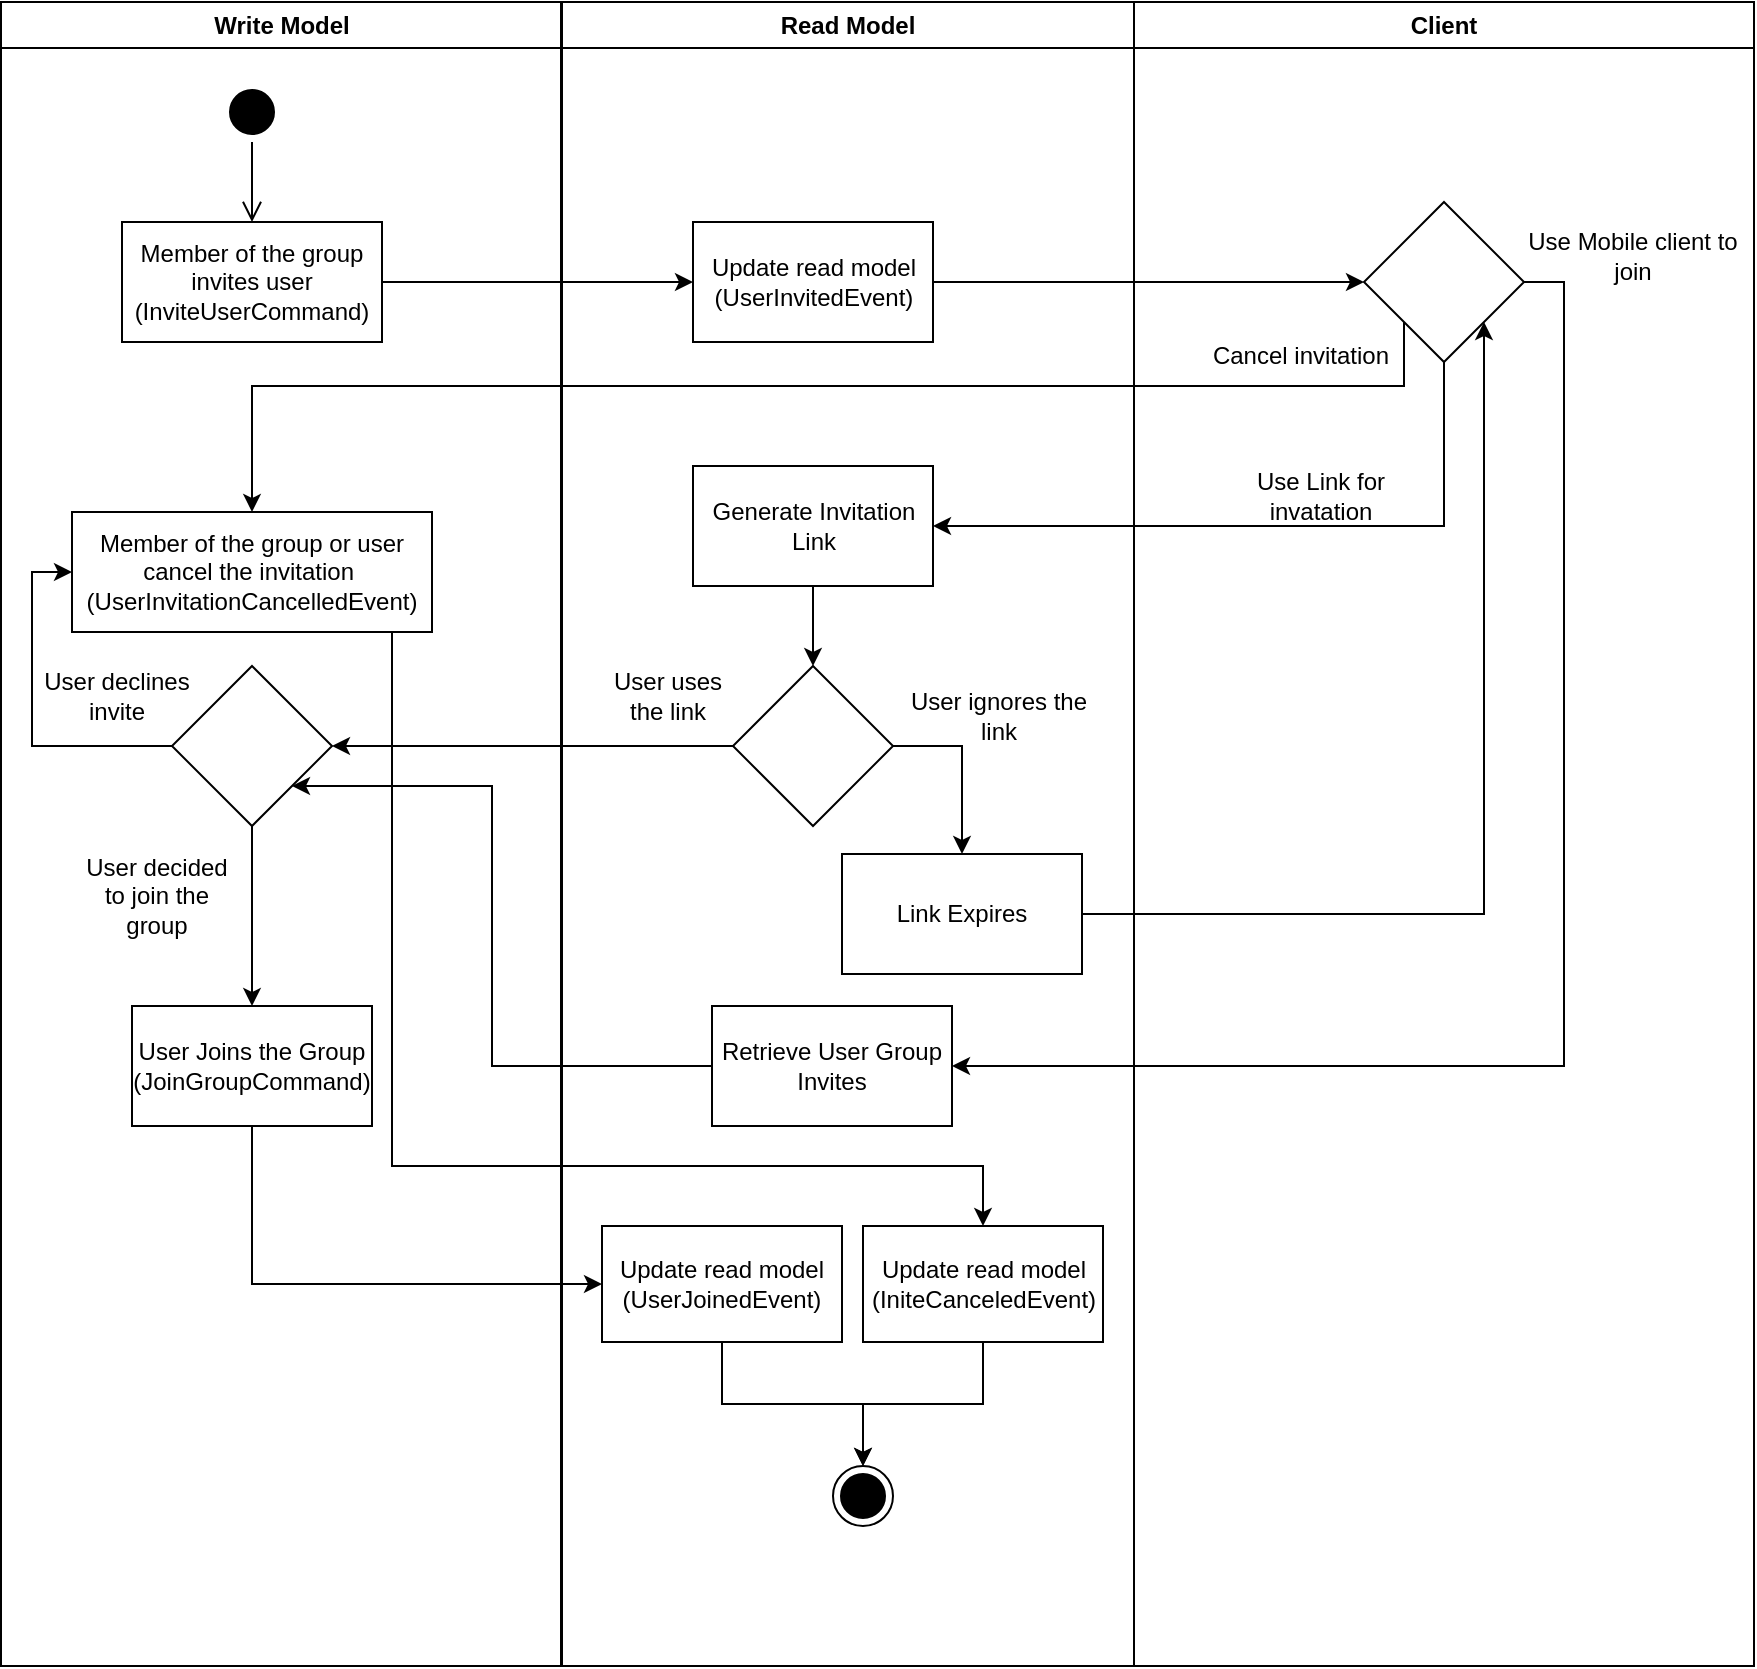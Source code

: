 <mxfile version="25.0.3">
  <diagram name="Page-1" id="e7e014a7-5840-1c2e-5031-d8a46d1fe8dd">
    <mxGraphModel dx="1423" dy="747" grid="1" gridSize="10" guides="1" tooltips="1" connect="1" arrows="1" fold="1" page="1" pageScale="1" pageWidth="1169" pageHeight="826" background="none" math="0" shadow="0">
      <root>
        <mxCell id="0" />
        <mxCell id="1" parent="0" />
        <mxCell id="2" value="Write Model" style="swimlane;whiteSpace=wrap" parent="1" vertex="1">
          <mxGeometry x="164.5" y="128" width="280" height="832" as="geometry" />
        </mxCell>
        <mxCell id="5" value="" style="ellipse;shape=startState;fillColor=#000000;strokeColor=#000000;" parent="2" vertex="1">
          <mxGeometry x="110.5" y="40" width="30" height="30" as="geometry" />
        </mxCell>
        <mxCell id="6" value="" style="edgeStyle=elbowEdgeStyle;elbow=horizontal;verticalAlign=bottom;endArrow=open;endSize=8;strokeColor=#000000;endFill=1;rounded=0" parent="2" source="5" target="7" edge="1">
          <mxGeometry x="100" y="40" as="geometry">
            <mxPoint x="115" y="110" as="targetPoint" />
          </mxGeometry>
        </mxCell>
        <mxCell id="7" value="Member of the group invites user (InviteUserCommand)" style="whiteSpace=wrap;" parent="2" vertex="1">
          <mxGeometry x="60.5" y="110" width="130" height="60" as="geometry" />
        </mxCell>
        <mxCell id="Wqubv2_1JUiM6QfTQGOP-86" value="&lt;div&gt;User Joins the Group&lt;/div&gt;(JoinGroupCommand)" style="rounded=0;whiteSpace=wrap;html=1;direction=west;" vertex="1" parent="2">
          <mxGeometry x="65.5" y="502" width="120" height="60" as="geometry" />
        </mxCell>
        <mxCell id="Wqubv2_1JUiM6QfTQGOP-115" value="Member of the group or user cancel the invitation &#xa;(UserInvitationCancelledEvent)" style="whiteSpace=wrap;" vertex="1" parent="2">
          <mxGeometry x="35.5" y="255" width="180" height="60" as="geometry" />
        </mxCell>
        <mxCell id="Wqubv2_1JUiM6QfTQGOP-120" style="edgeStyle=orthogonalEdgeStyle;rounded=0;orthogonalLoop=1;jettySize=auto;html=1;exitX=0;exitY=0.5;exitDx=0;exitDy=0;entryX=0;entryY=0.5;entryDx=0;entryDy=0;" edge="1" parent="2" source="Wqubv2_1JUiM6QfTQGOP-118" target="Wqubv2_1JUiM6QfTQGOP-115">
          <mxGeometry relative="1" as="geometry" />
        </mxCell>
        <mxCell id="Wqubv2_1JUiM6QfTQGOP-121" style="edgeStyle=orthogonalEdgeStyle;rounded=0;orthogonalLoop=1;jettySize=auto;html=1;exitX=0.5;exitY=1;exitDx=0;exitDy=0;entryX=0.5;entryY=1;entryDx=0;entryDy=0;" edge="1" parent="2" source="Wqubv2_1JUiM6QfTQGOP-118" target="Wqubv2_1JUiM6QfTQGOP-86">
          <mxGeometry relative="1" as="geometry" />
        </mxCell>
        <mxCell id="Wqubv2_1JUiM6QfTQGOP-118" value="" style="rhombus;whiteSpace=wrap;html=1;" vertex="1" parent="2">
          <mxGeometry x="85.5" y="332" width="80" height="80" as="geometry" />
        </mxCell>
        <mxCell id="Wqubv2_1JUiM6QfTQGOP-123" value="User decided to join the group" style="text;html=1;align=center;verticalAlign=middle;whiteSpace=wrap;rounded=0;" vertex="1" parent="2">
          <mxGeometry x="35.5" y="432" width="84.5" height="30" as="geometry" />
        </mxCell>
        <mxCell id="Wqubv2_1JUiM6QfTQGOP-124" value="User declines invite" style="text;html=1;align=center;verticalAlign=middle;whiteSpace=wrap;rounded=0;" vertex="1" parent="2">
          <mxGeometry x="15.5" y="332" width="84.5" height="30" as="geometry" />
        </mxCell>
        <mxCell id="3" value="Read Model" style="swimlane;whiteSpace=wrap;startSize=23;" parent="1" vertex="1">
          <mxGeometry x="445" y="128" width="286" height="832" as="geometry" />
        </mxCell>
        <mxCell id="Wqubv2_1JUiM6QfTQGOP-65" value="Update read model&lt;div&gt;(UserInvitedEvent)&lt;/div&gt;" style="rounded=0;whiteSpace=wrap;html=1;" vertex="1" parent="3">
          <mxGeometry x="65.5" y="110" width="120" height="60" as="geometry" />
        </mxCell>
        <mxCell id="Wqubv2_1JUiM6QfTQGOP-88" style="edgeStyle=orthogonalEdgeStyle;rounded=0;orthogonalLoop=1;jettySize=auto;html=1;exitX=0.5;exitY=1;exitDx=0;exitDy=0;entryX=0.5;entryY=0;entryDx=0;entryDy=0;" edge="1" parent="3" source="Wqubv2_1JUiM6QfTQGOP-66" target="Wqubv2_1JUiM6QfTQGOP-80">
          <mxGeometry relative="1" as="geometry" />
        </mxCell>
        <mxCell id="Wqubv2_1JUiM6QfTQGOP-66" value="Generate Invitation Link" style="rounded=0;whiteSpace=wrap;html=1;" vertex="1" parent="3">
          <mxGeometry x="65.5" y="232" width="120" height="60" as="geometry" />
        </mxCell>
        <mxCell id="Wqubv2_1JUiM6QfTQGOP-77" value="Retrieve User Group Invites" style="rounded=0;whiteSpace=wrap;html=1;" vertex="1" parent="3">
          <mxGeometry x="75" y="502" width="120" height="60" as="geometry" />
        </mxCell>
        <mxCell id="Wqubv2_1JUiM6QfTQGOP-92" style="edgeStyle=orthogonalEdgeStyle;rounded=0;orthogonalLoop=1;jettySize=auto;html=1;exitX=1;exitY=0.5;exitDx=0;exitDy=0;entryX=0.5;entryY=0;entryDx=0;entryDy=0;" edge="1" parent="3" source="Wqubv2_1JUiM6QfTQGOP-80" target="Wqubv2_1JUiM6QfTQGOP-82">
          <mxGeometry relative="1" as="geometry" />
        </mxCell>
        <mxCell id="Wqubv2_1JUiM6QfTQGOP-80" value="" style="rhombus;whiteSpace=wrap;html=1;" vertex="1" parent="3">
          <mxGeometry x="85.5" y="332" width="80" height="80" as="geometry" />
        </mxCell>
        <mxCell id="Wqubv2_1JUiM6QfTQGOP-82" value="Link Expires" style="rounded=0;whiteSpace=wrap;html=1;" vertex="1" parent="3">
          <mxGeometry x="140" y="426" width="120" height="60" as="geometry" />
        </mxCell>
        <mxCell id="Wqubv2_1JUiM6QfTQGOP-97" value="User uses the link" style="text;html=1;align=center;verticalAlign=middle;whiteSpace=wrap;rounded=0;" vertex="1" parent="3">
          <mxGeometry x="23" y="332" width="60" height="30" as="geometry" />
        </mxCell>
        <mxCell id="Wqubv2_1JUiM6QfTQGOP-101" value="User ignores the link" style="text;html=1;align=center;verticalAlign=middle;whiteSpace=wrap;rounded=0;" vertex="1" parent="3">
          <mxGeometry x="165.5" y="342" width="105" height="30" as="geometry" />
        </mxCell>
        <mxCell id="Wqubv2_1JUiM6QfTQGOP-105" value="" style="ellipse;html=1;shape=endState;fillColor=#000000;strokeColor=#000000;" vertex="1" parent="3">
          <mxGeometry x="135.5" y="732" width="30" height="30" as="geometry" />
        </mxCell>
        <mxCell id="Wqubv2_1JUiM6QfTQGOP-112" style="edgeStyle=orthogonalEdgeStyle;rounded=0;orthogonalLoop=1;jettySize=auto;html=1;exitX=0.5;exitY=1;exitDx=0;exitDy=0;entryX=0.5;entryY=0;entryDx=0;entryDy=0;" edge="1" parent="3" source="Wqubv2_1JUiM6QfTQGOP-111" target="Wqubv2_1JUiM6QfTQGOP-105">
          <mxGeometry relative="1" as="geometry" />
        </mxCell>
        <mxCell id="Wqubv2_1JUiM6QfTQGOP-111" value="Update read model&lt;div&gt;(UserJoinedEvent)&lt;/div&gt;" style="rounded=0;whiteSpace=wrap;html=1;" vertex="1" parent="3">
          <mxGeometry x="20" y="612" width="120" height="58" as="geometry" />
        </mxCell>
        <mxCell id="Wqubv2_1JUiM6QfTQGOP-126" style="edgeStyle=orthogonalEdgeStyle;rounded=0;orthogonalLoop=1;jettySize=auto;html=1;exitX=0.5;exitY=1;exitDx=0;exitDy=0;entryX=0.5;entryY=0;entryDx=0;entryDy=0;" edge="1" parent="3" source="Wqubv2_1JUiM6QfTQGOP-125" target="Wqubv2_1JUiM6QfTQGOP-105">
          <mxGeometry relative="1" as="geometry" />
        </mxCell>
        <mxCell id="Wqubv2_1JUiM6QfTQGOP-125" value="Update read model&lt;div&gt;(IniteCanceledEvent)&lt;/div&gt;" style="rounded=0;whiteSpace=wrap;html=1;" vertex="1" parent="3">
          <mxGeometry x="150.5" y="612" width="120" height="58" as="geometry" />
        </mxCell>
        <mxCell id="Wqubv2_1JUiM6QfTQGOP-43" value="Client" style="swimlane;whiteSpace=wrap;startSize=23;" vertex="1" parent="1">
          <mxGeometry x="731" y="128" width="310" height="832" as="geometry" />
        </mxCell>
        <mxCell id="Wqubv2_1JUiM6QfTQGOP-68" value="" style="rhombus;whiteSpace=wrap;html=1;" vertex="1" parent="Wqubv2_1JUiM6QfTQGOP-43">
          <mxGeometry x="115" y="100" width="80" height="80" as="geometry" />
        </mxCell>
        <mxCell id="Wqubv2_1JUiM6QfTQGOP-98" value="Use Link for invatation" style="text;html=1;align=center;verticalAlign=middle;whiteSpace=wrap;rounded=0;" vertex="1" parent="Wqubv2_1JUiM6QfTQGOP-43">
          <mxGeometry x="39" y="232" width="109" height="30" as="geometry" />
        </mxCell>
        <mxCell id="Wqubv2_1JUiM6QfTQGOP-100" value="Use Mobile client to join" style="text;html=1;align=center;verticalAlign=middle;whiteSpace=wrap;rounded=0;" vertex="1" parent="Wqubv2_1JUiM6QfTQGOP-43">
          <mxGeometry x="195" y="112" width="109" height="30" as="geometry" />
        </mxCell>
        <mxCell id="Wqubv2_1JUiM6QfTQGOP-117" value="Cancel invitation" style="text;html=1;align=center;verticalAlign=middle;whiteSpace=wrap;rounded=0;" vertex="1" parent="Wqubv2_1JUiM6QfTQGOP-43">
          <mxGeometry x="29" y="162" width="109" height="30" as="geometry" />
        </mxCell>
        <mxCell id="Wqubv2_1JUiM6QfTQGOP-73" style="edgeStyle=orthogonalEdgeStyle;rounded=0;orthogonalLoop=1;jettySize=auto;html=1;exitX=1;exitY=0.5;exitDx=0;exitDy=0;entryX=0;entryY=0.5;entryDx=0;entryDy=0;" edge="1" parent="1" source="Wqubv2_1JUiM6QfTQGOP-65" target="Wqubv2_1JUiM6QfTQGOP-68">
          <mxGeometry relative="1" as="geometry">
            <mxPoint x="865.4" y="267.64" as="targetPoint" />
          </mxGeometry>
        </mxCell>
        <mxCell id="Wqubv2_1JUiM6QfTQGOP-78" style="edgeStyle=orthogonalEdgeStyle;rounded=0;orthogonalLoop=1;jettySize=auto;html=1;exitX=1;exitY=0.5;exitDx=0;exitDy=0;entryX=1;entryY=0.5;entryDx=0;entryDy=0;" edge="1" parent="1" source="Wqubv2_1JUiM6QfTQGOP-68" target="Wqubv2_1JUiM6QfTQGOP-77">
          <mxGeometry relative="1" as="geometry" />
        </mxCell>
        <mxCell id="Wqubv2_1JUiM6QfTQGOP-79" style="edgeStyle=orthogonalEdgeStyle;rounded=0;orthogonalLoop=1;jettySize=auto;html=1;exitX=0.5;exitY=1;exitDx=0;exitDy=0;entryX=1;entryY=0.5;entryDx=0;entryDy=0;" edge="1" parent="1" source="Wqubv2_1JUiM6QfTQGOP-68" target="Wqubv2_1JUiM6QfTQGOP-66">
          <mxGeometry relative="1" as="geometry" />
        </mxCell>
        <mxCell id="Wqubv2_1JUiM6QfTQGOP-84" style="edgeStyle=orthogonalEdgeStyle;rounded=0;orthogonalLoop=1;jettySize=auto;html=1;exitX=1;exitY=0.5;exitDx=0;exitDy=0;entryX=1;entryY=1;entryDx=0;entryDy=0;" edge="1" parent="1" source="Wqubv2_1JUiM6QfTQGOP-82" target="Wqubv2_1JUiM6QfTQGOP-68">
          <mxGeometry relative="1" as="geometry" />
        </mxCell>
        <mxCell id="Wqubv2_1JUiM6QfTQGOP-108" style="edgeStyle=orthogonalEdgeStyle;rounded=0;orthogonalLoop=1;jettySize=auto;html=1;exitX=1;exitY=0.5;exitDx=0;exitDy=0;" edge="1" parent="1" source="7" target="Wqubv2_1JUiM6QfTQGOP-65">
          <mxGeometry relative="1" as="geometry" />
        </mxCell>
        <mxCell id="Wqubv2_1JUiM6QfTQGOP-95" style="edgeStyle=orthogonalEdgeStyle;rounded=0;orthogonalLoop=1;jettySize=auto;html=1;exitX=0.5;exitY=0;exitDx=0;exitDy=0;entryX=0;entryY=0.5;entryDx=0;entryDy=0;" edge="1" parent="1" source="Wqubv2_1JUiM6QfTQGOP-86" target="Wqubv2_1JUiM6QfTQGOP-111">
          <mxGeometry relative="1" as="geometry">
            <mxPoint x="285" y="796" as="targetPoint" />
          </mxGeometry>
        </mxCell>
        <mxCell id="Wqubv2_1JUiM6QfTQGOP-116" style="edgeStyle=orthogonalEdgeStyle;rounded=0;orthogonalLoop=1;jettySize=auto;html=1;exitX=0;exitY=1;exitDx=0;exitDy=0;entryX=0.5;entryY=0;entryDx=0;entryDy=0;" edge="1" parent="1" source="Wqubv2_1JUiM6QfTQGOP-68" target="Wqubv2_1JUiM6QfTQGOP-115">
          <mxGeometry relative="1" as="geometry">
            <Array as="points">
              <mxPoint x="866" y="320" />
              <mxPoint x="290" y="320" />
            </Array>
          </mxGeometry>
        </mxCell>
        <mxCell id="Wqubv2_1JUiM6QfTQGOP-119" style="edgeStyle=orthogonalEdgeStyle;rounded=0;orthogonalLoop=1;jettySize=auto;html=1;exitX=0;exitY=0.5;exitDx=0;exitDy=0;" edge="1" parent="1" source="Wqubv2_1JUiM6QfTQGOP-80" target="Wqubv2_1JUiM6QfTQGOP-118">
          <mxGeometry relative="1" as="geometry" />
        </mxCell>
        <mxCell id="Wqubv2_1JUiM6QfTQGOP-122" style="edgeStyle=orthogonalEdgeStyle;rounded=0;orthogonalLoop=1;jettySize=auto;html=1;exitX=0;exitY=0.5;exitDx=0;exitDy=0;entryX=1;entryY=1;entryDx=0;entryDy=0;" edge="1" parent="1" source="Wqubv2_1JUiM6QfTQGOP-77" target="Wqubv2_1JUiM6QfTQGOP-118">
          <mxGeometry relative="1" as="geometry">
            <Array as="points">
              <mxPoint x="410" y="660" />
              <mxPoint x="410" y="520" />
            </Array>
          </mxGeometry>
        </mxCell>
        <mxCell id="Wqubv2_1JUiM6QfTQGOP-128" style="edgeStyle=orthogonalEdgeStyle;rounded=0;orthogonalLoop=1;jettySize=auto;html=1;exitX=0.75;exitY=1;exitDx=0;exitDy=0;entryX=0.5;entryY=0;entryDx=0;entryDy=0;" edge="1" parent="1" source="Wqubv2_1JUiM6QfTQGOP-115" target="Wqubv2_1JUiM6QfTQGOP-125">
          <mxGeometry relative="1" as="geometry">
            <Array as="points">
              <mxPoint x="360" y="443" />
              <mxPoint x="360" y="710" />
              <mxPoint x="656" y="710" />
            </Array>
          </mxGeometry>
        </mxCell>
      </root>
    </mxGraphModel>
  </diagram>
</mxfile>
